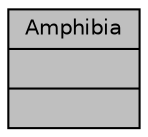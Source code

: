 digraph "Amphibia"
{
  edge [fontname="Helvetica",fontsize="10",labelfontname="Helvetica",labelfontsize="10"];
  node [fontname="Helvetica",fontsize="10",shape=record];
  Node1 [label="{Amphibia\n||}",height=0.2,width=0.4,color="black", fillcolor="grey75", style="filled", fontcolor="black"];
}
